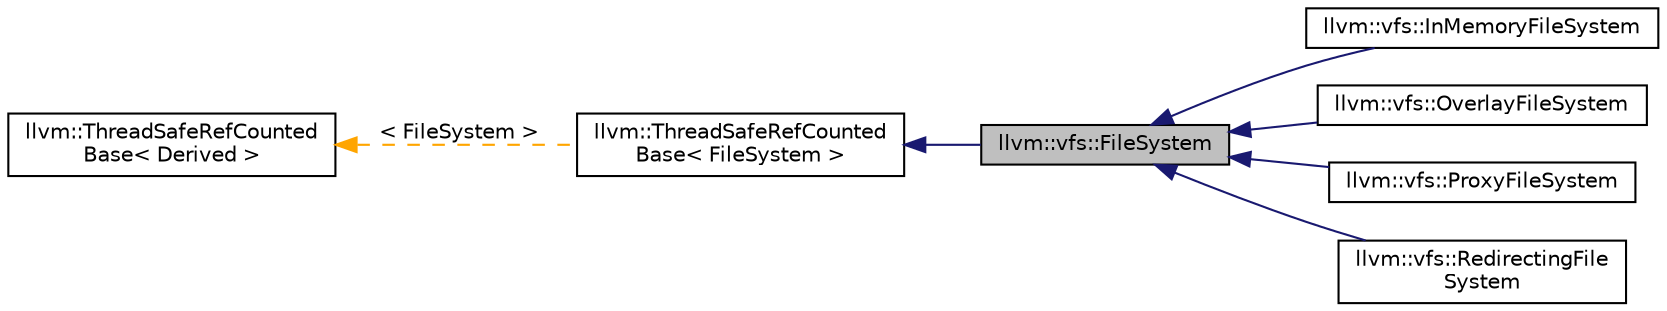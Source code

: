 digraph "llvm::vfs::FileSystem"
{
 // LATEX_PDF_SIZE
  bgcolor="transparent";
  edge [fontname="Helvetica",fontsize="10",labelfontname="Helvetica",labelfontsize="10"];
  node [fontname="Helvetica",fontsize="10",shape="box"];
  rankdir="LR";
  Node1 [label="llvm::vfs::FileSystem",height=0.2,width=0.4,color="black", fillcolor="grey75", style="filled", fontcolor="black",tooltip="The virtual file system interface."];
  Node2 -> Node1 [dir="back",color="midnightblue",fontsize="10",style="solid",fontname="Helvetica"];
  Node2 [label="llvm::ThreadSafeRefCounted\lBase\< FileSystem \>",height=0.2,width=0.4,color="black",URL="$classllvm_1_1ThreadSafeRefCountedBase.html",tooltip=" "];
  Node3 -> Node2 [dir="back",color="orange",fontsize="10",style="dashed",label=" \< FileSystem \>" ,fontname="Helvetica"];
  Node3 [label="llvm::ThreadSafeRefCounted\lBase\< Derived \>",height=0.2,width=0.4,color="black",URL="$classllvm_1_1ThreadSafeRefCountedBase.html",tooltip="A thread-safe version of RefCountedBase."];
  Node1 -> Node4 [dir="back",color="midnightblue",fontsize="10",style="solid",fontname="Helvetica"];
  Node4 [label="llvm::vfs::InMemoryFileSystem",height=0.2,width=0.4,color="black",URL="$classllvm_1_1vfs_1_1InMemoryFileSystem.html",tooltip="An in-memory file system."];
  Node1 -> Node5 [dir="back",color="midnightblue",fontsize="10",style="solid",fontname="Helvetica"];
  Node5 [label="llvm::vfs::OverlayFileSystem",height=0.2,width=0.4,color="black",URL="$classllvm_1_1vfs_1_1OverlayFileSystem.html",tooltip="A file system that allows overlaying one AbstractFileSystem on top of another."];
  Node1 -> Node6 [dir="back",color="midnightblue",fontsize="10",style="solid",fontname="Helvetica"];
  Node6 [label="llvm::vfs::ProxyFileSystem",height=0.2,width=0.4,color="black",URL="$classllvm_1_1vfs_1_1ProxyFileSystem.html",tooltip="By default, this delegates all calls to the underlying file system."];
  Node1 -> Node7 [dir="back",color="midnightblue",fontsize="10",style="solid",fontname="Helvetica"];
  Node7 [label="llvm::vfs::RedirectingFile\lSystem",height=0.2,width=0.4,color="black",URL="$classllvm_1_1vfs_1_1RedirectingFileSystem.html",tooltip="A virtual file system parsed from a YAML file."];
}
